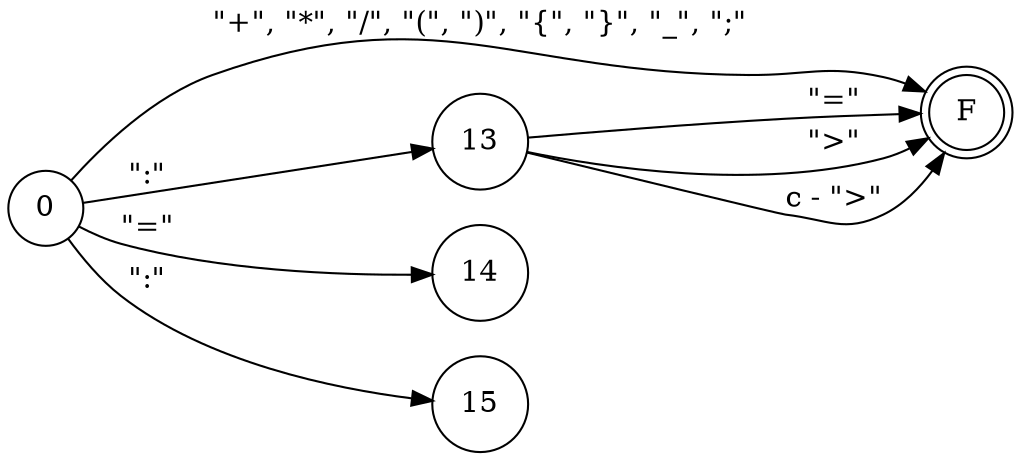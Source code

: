 digraph DFA {
    rankdir = LR;
    // layout de izquierda a derecha
    
    node [shape = circle;];
    
    // Estado de aceptación.
    F [shape = doublecircle;];
    
    0 -> 13 [label = "\":\"";];
    13 -> F [label = "\"=\"";];
    13 -> F [label = "\">\"";];
    13 -> F [label = "c - \">\"";];
    0 -> 14 [label = "\"=\"";];
    0 -> F [label = "\"+\", \"*\", \"/\", \"(\", \")\", \"{\", \"}\", \"_\", \";\"";];
    0 -> 15 [label = "\":\"";];
}